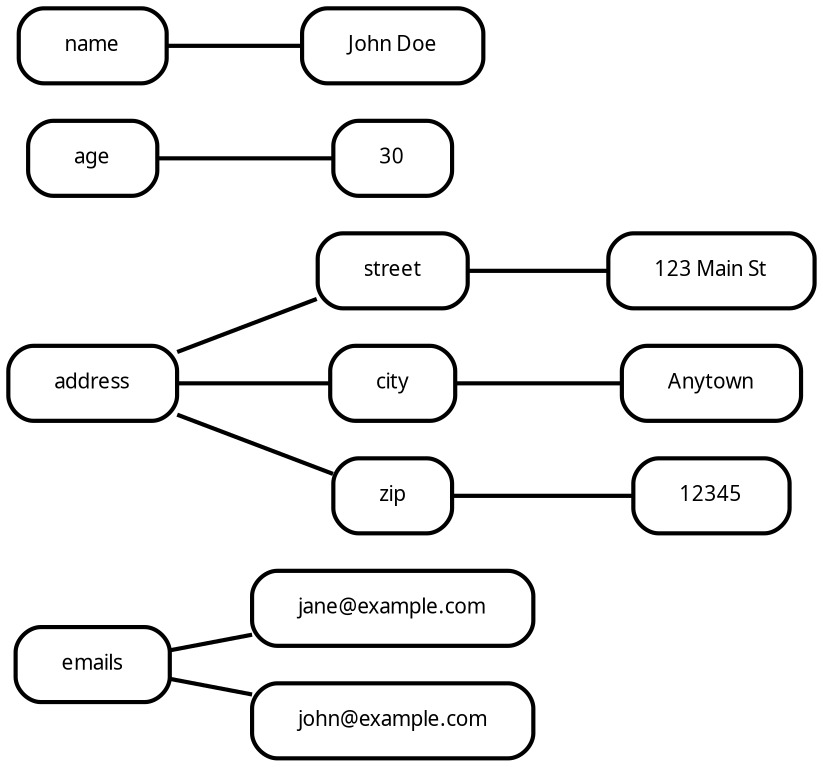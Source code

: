 digraph  {
rankdir=LR;
"0__emails" [fillcolor="#fafafa", fontname="Fira Mono", fontsize=10, label=emails, margin="0.3,0.1", penwidth="2.0", shape=rounded, style=rounded];
"0__address" [fillcolor="#fafafa", fontname="Fira Mono", fontsize=10, label=address, margin="0.3,0.1", penwidth="2.0", shape=rounded, style=rounded];
"0__age" [fillcolor="#fafafa", fontname="Fira Mono", fontsize=10, label=age, margin="0.3,0.1", penwidth="2.0", shape=rounded, style=rounded];
"0__age__30" [fillcolor="#fafafa", fontname="Fira Mono", fontsize=10, label=30, margin="0.3,0.1", penwidth="2.0", shape=rounded, style=rounded];
"0__name" [fillcolor="#fafafa", fontname="Fira Mono", fontsize=10, label=name, margin="0.3,0.1", penwidth="2.0", shape=rounded, style=rounded];
"0__name__John Doe" [fillcolor="#fafafa", fontname="Fira Mono", fontsize=10, label="John Doe", margin="0.3,0.1", penwidth="2.0", shape=rounded, style=rounded];
"0__emails__jane@example.com" [fillcolor="#fafafa", fontname="Fira Mono", fontsize=10, label="jane@example.com", margin="0.3,0.1", penwidth="2.0", shape=rounded, style=rounded];
"0__emails__john@example.com" [fillcolor="#fafafa", fontname="Fira Mono", fontsize=10, label="john@example.com", margin="0.3,0.1", penwidth="2.0", shape=rounded, style=rounded];
"0__address__street" [fillcolor="#fafafa", fontname="Fira Mono", fontsize=10, label=street, margin="0.3,0.1", penwidth="2.0", shape=rounded, style=rounded];
"0__address__street__123 Main St" [fillcolor="#fafafa", fontname="Fira Mono", fontsize=10, label="123 Main St", margin="0.3,0.1", penwidth="2.0", shape=rounded, style=rounded];
"0__address__city" [fillcolor="#fafafa", fontname="Fira Mono", fontsize=10, label=city, margin="0.3,0.1", penwidth="2.0", shape=rounded, style=rounded];
"0__address__city__Anytown" [fillcolor="#fafafa", fontname="Fira Mono", fontsize=10, label=Anytown, margin="0.3,0.1", penwidth="2.0", shape=rounded, style=rounded];
"0__address__zip" [fillcolor="#fafafa", fontname="Fira Mono", fontsize=10, label=zip, margin="0.3,0.1", penwidth="2.0", shape=rounded, style=rounded];
"0__address__zip__12345" [fillcolor="#fafafa", fontname="Fira Mono", fontsize=10, label=12345, margin="0.3,0.1", penwidth="2.0", shape=rounded, style=rounded];
"0__emails" -> "0__emails__jane@example.com"  [arrowhead=none, key=0, penwidth="2.0"];
"0__emails" -> "0__emails__john@example.com"  [arrowhead=none, key=0, penwidth="2.0"];
"0__address" -> "0__address__street"  [arrowhead=none, key=0, penwidth="2.0"];
"0__address" -> "0__address__city"  [arrowhead=none, key=0, penwidth="2.0"];
"0__address" -> "0__address__zip"  [arrowhead=none, key=0, penwidth="2.0"];
"0__age" -> "0__age__30"  [arrowhead=none, key=0, penwidth="2.0"];
"0__name" -> "0__name__John Doe"  [arrowhead=none, key=0, penwidth="2.0"];
"0__address__street" -> "0__address__street__123 Main St"  [arrowhead=none, key=0, penwidth="2.0"];
"0__address__city" -> "0__address__city__Anytown"  [arrowhead=none, key=0, penwidth="2.0"];
"0__address__zip" -> "0__address__zip__12345"  [arrowhead=none, key=0, penwidth="2.0"];
}
